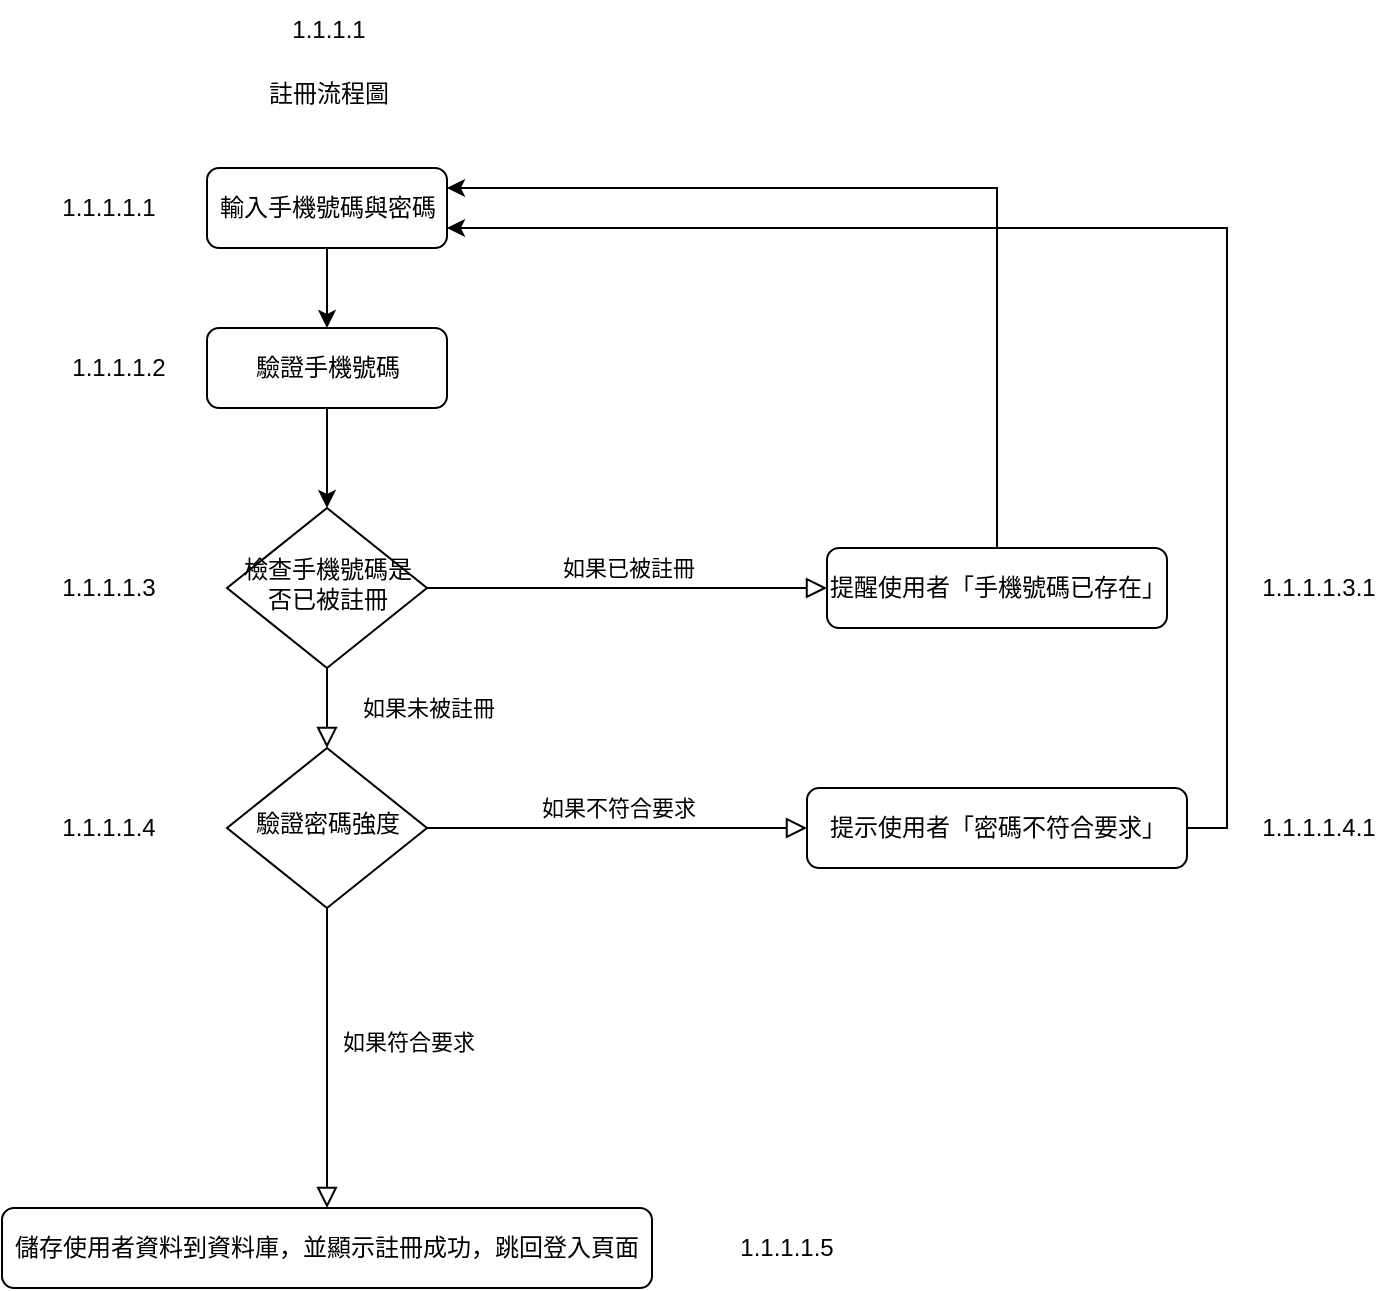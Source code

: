 <mxfile version="24.9.3">
  <diagram name="Page-1" id="I8qoRnBF1TvQvKqINtAr">
    <mxGraphModel dx="1290" dy="530" grid="1" gridSize="10" guides="1" tooltips="1" connect="1" arrows="1" fold="1" page="1" pageScale="1" pageWidth="827" pageHeight="1169" math="0" shadow="0">
      <root>
        <mxCell id="0" />
        <mxCell id="1" parent="0" />
        <mxCell id="YU8IBkJR2fgqWBuLfcPq-1" value="" style="edgeStyle=orthogonalEdgeStyle;rounded=0;orthogonalLoop=1;jettySize=auto;html=1;" parent="1" source="YU8IBkJR2fgqWBuLfcPq-2" target="YU8IBkJR2fgqWBuLfcPq-16" edge="1">
          <mxGeometry relative="1" as="geometry" />
        </mxCell>
        <mxCell id="YU8IBkJR2fgqWBuLfcPq-2" value="輸入手機號碼與密碼" style="rounded=1;whiteSpace=wrap;html=1;fontSize=12;glass=0;strokeWidth=1;shadow=0;" parent="1" vertex="1">
          <mxGeometry x="167.5" y="154" width="120" height="40" as="geometry" />
        </mxCell>
        <mxCell id="YU8IBkJR2fgqWBuLfcPq-3" value="如果未被註冊" style="rounded=0;html=1;jettySize=auto;orthogonalLoop=1;fontSize=11;endArrow=block;endFill=0;endSize=8;strokeWidth=1;shadow=0;labelBackgroundColor=none;edgeStyle=orthogonalEdgeStyle;" parent="1" source="YU8IBkJR2fgqWBuLfcPq-5" target="YU8IBkJR2fgqWBuLfcPq-10" edge="1">
          <mxGeometry y="50" relative="1" as="geometry">
            <mxPoint as="offset" />
          </mxGeometry>
        </mxCell>
        <mxCell id="YU8IBkJR2fgqWBuLfcPq-4" value="如果已被註冊" style="edgeStyle=orthogonalEdgeStyle;rounded=0;html=1;jettySize=auto;orthogonalLoop=1;fontSize=11;endArrow=block;endFill=0;endSize=8;strokeWidth=1;shadow=0;labelBackgroundColor=none;" parent="1" source="YU8IBkJR2fgqWBuLfcPq-5" target="YU8IBkJR2fgqWBuLfcPq-7" edge="1">
          <mxGeometry y="10" relative="1" as="geometry">
            <mxPoint as="offset" />
          </mxGeometry>
        </mxCell>
        <mxCell id="YU8IBkJR2fgqWBuLfcPq-5" value="檢查手機號碼是否已被註冊" style="rhombus;whiteSpace=wrap;html=1;shadow=0;fontFamily=Helvetica;fontSize=12;align=center;strokeWidth=1;spacing=6;spacingTop=-4;" parent="1" vertex="1">
          <mxGeometry x="177.5" y="324" width="100" height="80" as="geometry" />
        </mxCell>
        <mxCell id="YU8IBkJR2fgqWBuLfcPq-6" style="edgeStyle=orthogonalEdgeStyle;rounded=0;orthogonalLoop=1;jettySize=auto;html=1;exitX=0.5;exitY=0;exitDx=0;exitDy=0;entryX=1;entryY=0.25;entryDx=0;entryDy=0;" parent="1" source="YU8IBkJR2fgqWBuLfcPq-7" target="YU8IBkJR2fgqWBuLfcPq-2" edge="1">
          <mxGeometry relative="1" as="geometry" />
        </mxCell>
        <mxCell id="YU8IBkJR2fgqWBuLfcPq-7" value="提醒使用者「手機號碼已存在」" style="rounded=1;whiteSpace=wrap;html=1;fontSize=12;glass=0;strokeWidth=1;shadow=0;" parent="1" vertex="1">
          <mxGeometry x="477.5" y="344" width="170" height="40" as="geometry" />
        </mxCell>
        <mxCell id="YU8IBkJR2fgqWBuLfcPq-8" value="如果符合要求" style="rounded=0;html=1;jettySize=auto;orthogonalLoop=1;fontSize=11;endArrow=block;endFill=0;endSize=8;strokeWidth=1;shadow=0;labelBackgroundColor=none;edgeStyle=orthogonalEdgeStyle;" parent="1" source="YU8IBkJR2fgqWBuLfcPq-10" target="YU8IBkJR2fgqWBuLfcPq-11" edge="1">
          <mxGeometry x="-0.111" y="40" relative="1" as="geometry">
            <mxPoint as="offset" />
          </mxGeometry>
        </mxCell>
        <mxCell id="YU8IBkJR2fgqWBuLfcPq-9" value="如果不符合要求" style="edgeStyle=orthogonalEdgeStyle;rounded=0;html=1;jettySize=auto;orthogonalLoop=1;fontSize=11;endArrow=block;endFill=0;endSize=8;strokeWidth=1;shadow=0;labelBackgroundColor=none;" parent="1" source="YU8IBkJR2fgqWBuLfcPq-10" target="YU8IBkJR2fgqWBuLfcPq-13" edge="1">
          <mxGeometry y="10" relative="1" as="geometry">
            <mxPoint as="offset" />
          </mxGeometry>
        </mxCell>
        <mxCell id="YU8IBkJR2fgqWBuLfcPq-10" value="驗證密碼強度" style="rhombus;whiteSpace=wrap;html=1;shadow=0;fontFamily=Helvetica;fontSize=12;align=center;strokeWidth=1;spacing=6;spacingTop=-4;" parent="1" vertex="1">
          <mxGeometry x="177.5" y="444" width="100" height="80" as="geometry" />
        </mxCell>
        <mxCell id="YU8IBkJR2fgqWBuLfcPq-11" value="儲存使用者資料到資料庫，並顯示註冊成功，跳回登入頁面" style="rounded=1;whiteSpace=wrap;html=1;fontSize=12;glass=0;strokeWidth=1;shadow=0;" parent="1" vertex="1">
          <mxGeometry x="65" y="674" width="325" height="40" as="geometry" />
        </mxCell>
        <mxCell id="YU8IBkJR2fgqWBuLfcPq-12" style="edgeStyle=orthogonalEdgeStyle;rounded=0;orthogonalLoop=1;jettySize=auto;html=1;exitX=1;exitY=0.5;exitDx=0;exitDy=0;entryX=1;entryY=0.75;entryDx=0;entryDy=0;" parent="1" source="YU8IBkJR2fgqWBuLfcPq-13" target="YU8IBkJR2fgqWBuLfcPq-2" edge="1">
          <mxGeometry relative="1" as="geometry" />
        </mxCell>
        <mxCell id="YU8IBkJR2fgqWBuLfcPq-13" value="提示使用者「密碼不符合要求」" style="rounded=1;whiteSpace=wrap;html=1;fontSize=12;glass=0;strokeWidth=1;shadow=0;" parent="1" vertex="1">
          <mxGeometry x="467.5" y="464" width="190" height="40" as="geometry" />
        </mxCell>
        <mxCell id="YU8IBkJR2fgqWBuLfcPq-14" value="註冊流程圖" style="text;html=1;align=center;verticalAlign=middle;resizable=0;points=[];autosize=1;strokeColor=none;fillColor=none;" parent="1" vertex="1">
          <mxGeometry x="187.5" y="102" width="80" height="30" as="geometry" />
        </mxCell>
        <mxCell id="YU8IBkJR2fgqWBuLfcPq-15" value="" style="edgeStyle=orthogonalEdgeStyle;rounded=0;orthogonalLoop=1;jettySize=auto;html=1;" parent="1" source="YU8IBkJR2fgqWBuLfcPq-16" target="YU8IBkJR2fgqWBuLfcPq-5" edge="1">
          <mxGeometry relative="1" as="geometry" />
        </mxCell>
        <mxCell id="YU8IBkJR2fgqWBuLfcPq-16" value="驗證手機號碼" style="rounded=1;whiteSpace=wrap;html=1;fontSize=12;glass=0;strokeWidth=1;shadow=0;" parent="1" vertex="1">
          <mxGeometry x="167.5" y="234" width="120" height="40" as="geometry" />
        </mxCell>
        <mxCell id="_3Ja_STK182xu5NTVRt1-2" value="1.1.1.1" style="text;html=1;align=center;verticalAlign=middle;resizable=0;points=[];autosize=1;strokeColor=none;fillColor=none;" parent="1" vertex="1">
          <mxGeometry x="197.5" y="70" width="60" height="30" as="geometry" />
        </mxCell>
        <mxCell id="_3Ja_STK182xu5NTVRt1-3" value="1.1.1.1.1" style="text;html=1;align=center;verticalAlign=middle;resizable=0;points=[];autosize=1;strokeColor=none;fillColor=none;" parent="1" vertex="1">
          <mxGeometry x="82.5" y="159" width="70" height="30" as="geometry" />
        </mxCell>
        <mxCell id="_3Ja_STK182xu5NTVRt1-4" value="1.1.1.1.2" style="text;html=1;align=center;verticalAlign=middle;resizable=0;points=[];autosize=1;strokeColor=none;fillColor=none;" parent="1" vertex="1">
          <mxGeometry x="87.5" y="239" width="70" height="30" as="geometry" />
        </mxCell>
        <mxCell id="_3Ja_STK182xu5NTVRt1-5" value="1.1.1.1.3" style="text;html=1;align=center;verticalAlign=middle;resizable=0;points=[];autosize=1;strokeColor=none;fillColor=none;" parent="1" vertex="1">
          <mxGeometry x="82.5" y="349" width="70" height="30" as="geometry" />
        </mxCell>
        <mxCell id="_3Ja_STK182xu5NTVRt1-6" value="1.1.1.1.3.1" style="text;html=1;align=center;verticalAlign=middle;resizable=0;points=[];autosize=1;strokeColor=none;fillColor=none;" parent="1" vertex="1">
          <mxGeometry x="682.5" y="349" width="80" height="30" as="geometry" />
        </mxCell>
        <mxCell id="_3Ja_STK182xu5NTVRt1-7" value="1.1.1.1.4" style="text;html=1;align=center;verticalAlign=middle;resizable=0;points=[];autosize=1;strokeColor=none;fillColor=none;" parent="1" vertex="1">
          <mxGeometry x="82.5" y="469" width="70" height="30" as="geometry" />
        </mxCell>
        <mxCell id="_3Ja_STK182xu5NTVRt1-8" value="1.1.1.1.4.1" style="text;html=1;align=center;verticalAlign=middle;resizable=0;points=[];autosize=1;strokeColor=none;fillColor=none;" parent="1" vertex="1">
          <mxGeometry x="682.5" y="469" width="80" height="30" as="geometry" />
        </mxCell>
        <mxCell id="_3Ja_STK182xu5NTVRt1-9" value="1.1.1.1.5" style="text;html=1;align=center;verticalAlign=middle;resizable=0;points=[];autosize=1;strokeColor=none;fillColor=none;" parent="1" vertex="1">
          <mxGeometry x="421.5" y="679" width="70" height="30" as="geometry" />
        </mxCell>
      </root>
    </mxGraphModel>
  </diagram>
</mxfile>
